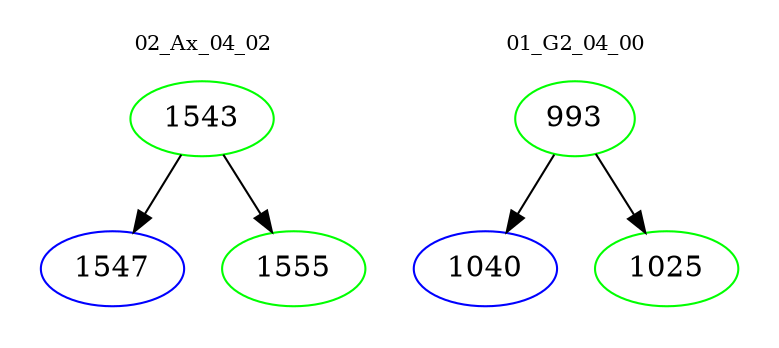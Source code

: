 digraph{
subgraph cluster_0 {
color = white
label = "02_Ax_04_02";
fontsize=10;
T0_1543 [label="1543", color="green"]
T0_1543 -> T0_1547 [color="black"]
T0_1547 [label="1547", color="blue"]
T0_1543 -> T0_1555 [color="black"]
T0_1555 [label="1555", color="green"]
}
subgraph cluster_1 {
color = white
label = "01_G2_04_00";
fontsize=10;
T1_993 [label="993", color="green"]
T1_993 -> T1_1040 [color="black"]
T1_1040 [label="1040", color="blue"]
T1_993 -> T1_1025 [color="black"]
T1_1025 [label="1025", color="green"]
}
}
